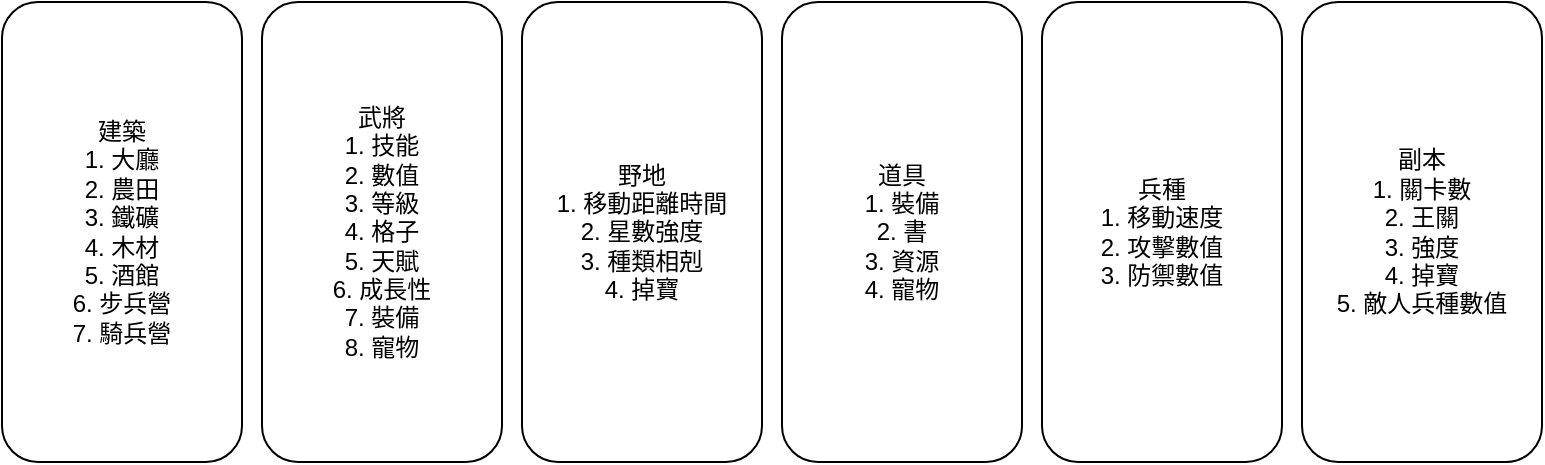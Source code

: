 <mxfile>
    <diagram id="B2VbY8F-m4kkRwROAy6u" name="Page-1">
        <mxGraphModel dx="767" dy="387" grid="1" gridSize="10" guides="1" tooltips="1" connect="1" arrows="1" fold="1" page="1" pageScale="1" pageWidth="850" pageHeight="1100" math="0" shadow="0">
            <root>
                <mxCell id="0"/>
                <mxCell id="1" parent="0"/>
                <mxCell id="2" value="建築&lt;br&gt;1. 大廳&lt;br&gt;2. 農田&lt;br&gt;3. 鐵礦&lt;br&gt;4. 木材&lt;br&gt;5. 酒館&lt;br&gt;6. 步兵營&lt;br&gt;7. 騎兵營" style="rounded=1;whiteSpace=wrap;html=1;" vertex="1" parent="1">
                    <mxGeometry x="10" y="60" width="120" height="230" as="geometry"/>
                </mxCell>
                <mxCell id="3" value="武將&lt;br&gt;1. 技能&lt;br&gt;2. 數值&lt;br&gt;3. 等級&lt;br&gt;4. 格子&lt;br&gt;5. 天賦&lt;br&gt;6. 成長性&lt;br&gt;7. 裝備&lt;br&gt;8. 寵物" style="rounded=1;whiteSpace=wrap;html=1;" vertex="1" parent="1">
                    <mxGeometry x="140" y="60" width="120" height="230" as="geometry"/>
                </mxCell>
                <mxCell id="4" value="野地&lt;br&gt;1. 移動距離時間&lt;br&gt;2. 星數強度&lt;br&gt;3. 種類相剋&lt;br&gt;4. 掉寶&lt;br&gt;" style="rounded=1;whiteSpace=wrap;html=1;" vertex="1" parent="1">
                    <mxGeometry x="270" y="60" width="120" height="230" as="geometry"/>
                </mxCell>
                <mxCell id="5" value="道具&lt;br&gt;1. 裝備&lt;br&gt;2. 書&lt;br&gt;3. 資源&lt;br&gt;4. 寵物" style="rounded=1;whiteSpace=wrap;html=1;" vertex="1" parent="1">
                    <mxGeometry x="400" y="60" width="120" height="230" as="geometry"/>
                </mxCell>
                <mxCell id="6" value="兵種&lt;br&gt;1. 移動速度&lt;br&gt;2. 攻擊數值&lt;br&gt;3. 防禦數值&lt;br&gt;" style="rounded=1;whiteSpace=wrap;html=1;" vertex="1" parent="1">
                    <mxGeometry x="530" y="60" width="120" height="230" as="geometry"/>
                </mxCell>
                <mxCell id="7" value="副本&lt;br&gt;1. 關卡數&lt;br&gt;2. 王關&lt;br&gt;3. 強度&lt;br&gt;4. 掉寶&lt;br&gt;5. 敵人兵種數值" style="rounded=1;whiteSpace=wrap;html=1;" vertex="1" parent="1">
                    <mxGeometry x="660" y="60" width="120" height="230" as="geometry"/>
                </mxCell>
            </root>
        </mxGraphModel>
    </diagram>
</mxfile>
